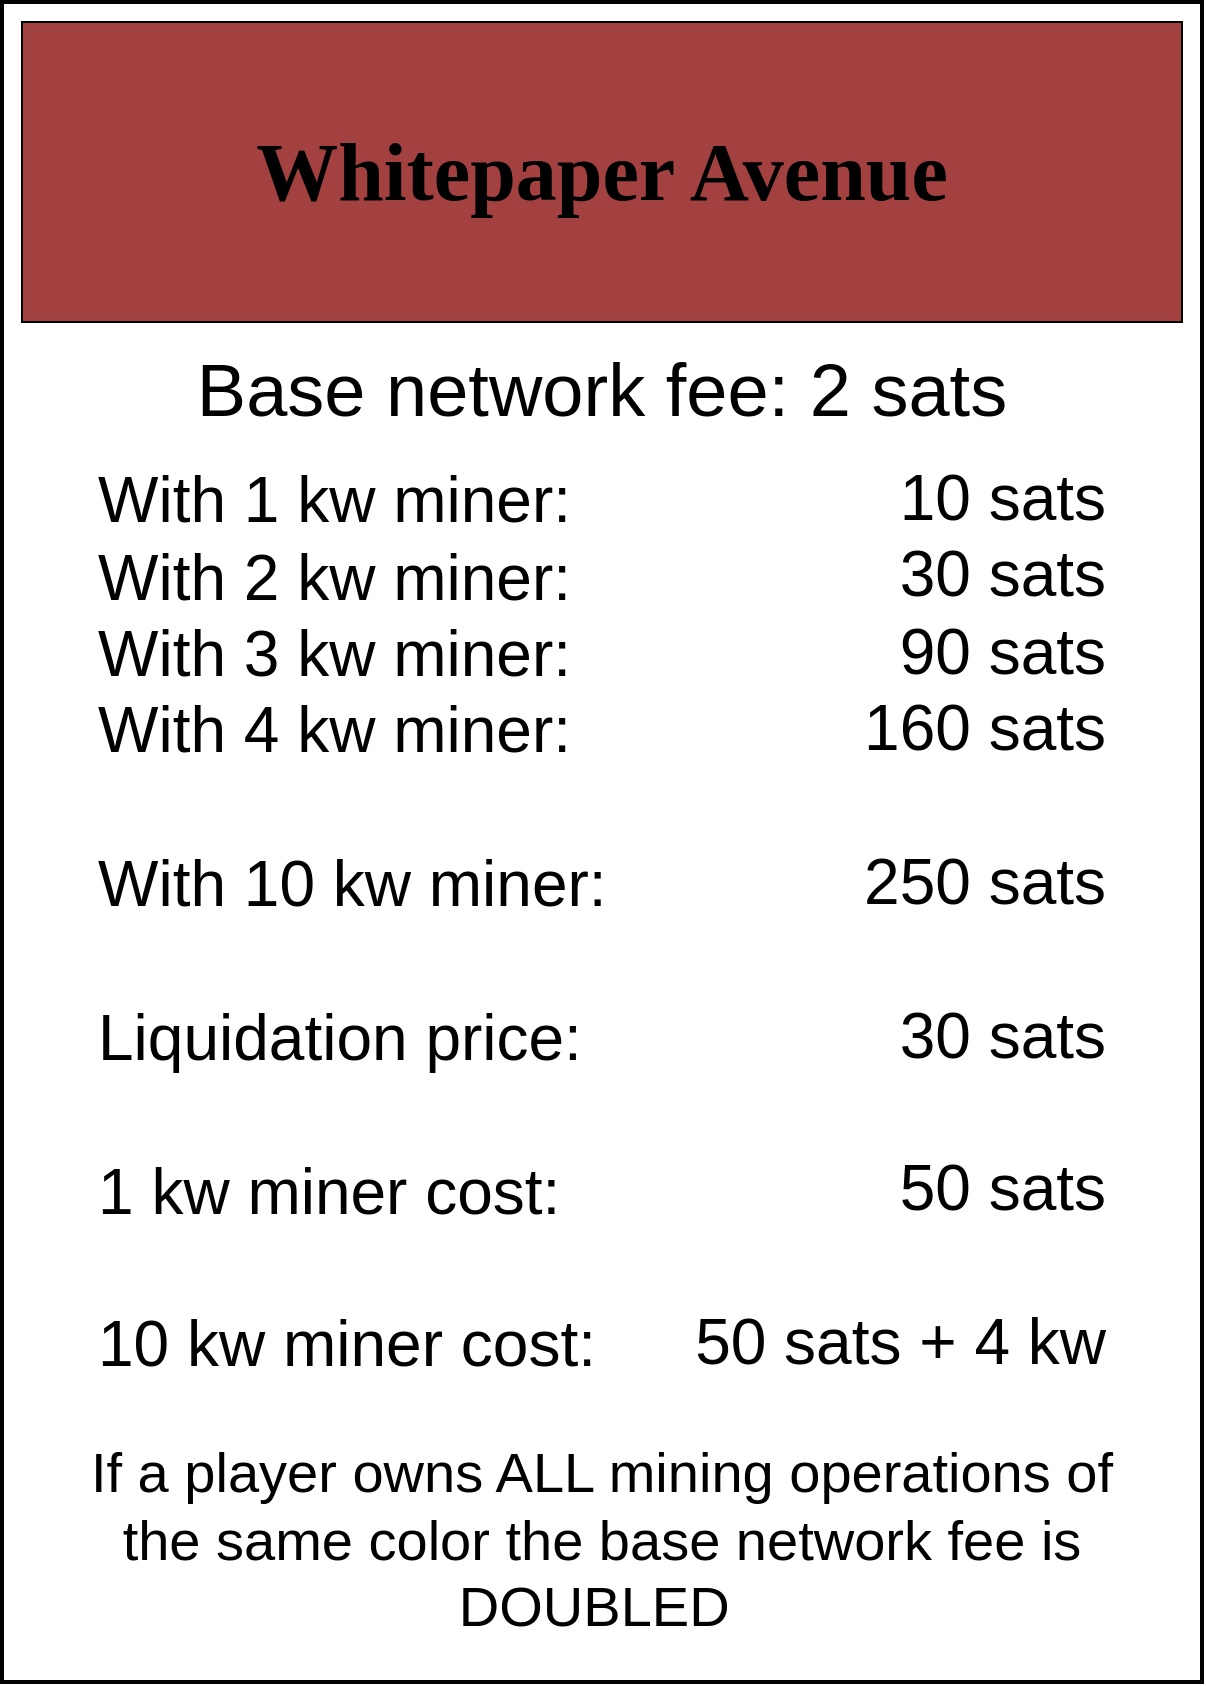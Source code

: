 <mxfile version="21.1.8" type="device">
  <diagram name="Page-1" id="e2OG8YVAVIMXFCKYnt1o">
    <mxGraphModel dx="1674" dy="841" grid="1" gridSize="10" guides="1" tooltips="1" connect="1" arrows="1" fold="1" page="1" pageScale="1" pageWidth="850" pageHeight="1100" math="0" shadow="0">
      <root>
        <mxCell id="0" />
        <mxCell id="1" parent="0" />
        <mxCell id="ifZcxbc6ViH0zZD_RYen-2" value="" style="rounded=0;whiteSpace=wrap;html=1;strokeWidth=2;" parent="1" vertex="1">
          <mxGeometry x="80" y="120" width="600" height="840" as="geometry" />
        </mxCell>
        <mxCell id="ifZcxbc6ViH0zZD_RYen-3" value="&lt;font size=&quot;1&quot; face=&quot;Verdana&quot; style=&quot;&quot;&gt;&lt;b style=&quot;font-size: 41px;&quot;&gt;Whitepaper Avenue&lt;/b&gt;&lt;/font&gt;" style="rounded=0;whiteSpace=wrap;html=1;fillColor=#A34141;" parent="1" vertex="1">
          <mxGeometry x="90" y="130" width="580" height="150" as="geometry" />
        </mxCell>
        <mxCell id="ifZcxbc6ViH0zZD_RYen-4" value="&lt;font style=&quot;font-size: 37px;&quot;&gt;Base network fee: 2 sats&lt;/font&gt;" style="text;html=1;strokeColor=none;fillColor=none;align=center;verticalAlign=middle;whiteSpace=wrap;rounded=0;" parent="1" vertex="1">
          <mxGeometry x="165" y="290" width="430" height="50" as="geometry" />
        </mxCell>
        <mxCell id="ifZcxbc6ViH0zZD_RYen-13" value="&lt;font style=&quot;font-size: 28px;&quot;&gt;If a player owns ALL mining operations of the same color the base network fee is DOUBLED&amp;nbsp;&lt;/font&gt;" style="text;html=1;strokeColor=none;fillColor=none;align=center;verticalAlign=middle;whiteSpace=wrap;rounded=0;" parent="1" vertex="1">
          <mxGeometry x="115" y="830" width="530" height="118" as="geometry" />
        </mxCell>
        <mxCell id="AQVznC5wjigk1xOmniH--4" value="&lt;div style=&quot;&quot;&gt;&lt;span style=&quot;font-size: 32px; background-color: initial;&quot;&gt;With 1 kw miner:&lt;/span&gt;&lt;/div&gt;&lt;font style=&quot;font-size: 32px;&quot;&gt;With 2 kw miner:&lt;br&gt;With 3 kw miner:&lt;br&gt;With 4 kw miner:&lt;br&gt;&lt;br&gt;With 10 kw miner:&lt;br&gt;&lt;br&gt;Liquidation price:&lt;br&gt;&lt;br&gt;1 kw miner cost:&lt;br&gt;&lt;br&gt;10 kw miner cost:&lt;br&gt;&lt;/font&gt;" style="text;html=1;strokeColor=none;fillColor=none;align=left;verticalAlign=middle;whiteSpace=wrap;rounded=0;" vertex="1" parent="1">
          <mxGeometry x="126" y="330" width="270" height="500" as="geometry" />
        </mxCell>
        <mxCell id="AQVznC5wjigk1xOmniH--5" value="&lt;div style=&quot;font-size: 32px;&quot;&gt;10 sats&lt;br&gt;30 sats&lt;br&gt;90 sats&lt;br&gt;160 sats&lt;br&gt;&lt;br&gt;250 sats&lt;br&gt;&lt;br&gt;30 sats&lt;br&gt;&lt;br&gt;50 sats&lt;br&gt;&lt;br&gt;50 sats + 4 kw&lt;/div&gt;&lt;div style=&quot;font-size: 32px;&quot;&gt;&lt;br&gt;&lt;/div&gt;" style="text;html=1;strokeColor=none;fillColor=none;align=right;verticalAlign=middle;whiteSpace=wrap;rounded=0;" vertex="1" parent="1">
          <mxGeometry x="424" y="288" width="210" height="620" as="geometry" />
        </mxCell>
      </root>
    </mxGraphModel>
  </diagram>
</mxfile>
